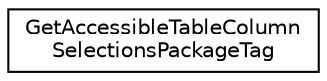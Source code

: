 digraph "类继承关系图"
{
 // LATEX_PDF_SIZE
  edge [fontname="Helvetica",fontsize="10",labelfontname="Helvetica",labelfontsize="10"];
  node [fontname="Helvetica",fontsize="10",shape=record];
  rankdir="LR";
  Node0 [label="GetAccessibleTableColumn\lSelectionsPackageTag",height=0.2,width=0.4,color="black", fillcolor="white", style="filled",URL="$struct_get_accessible_table_column_selections_package_tag.html",tooltip=" "];
}
